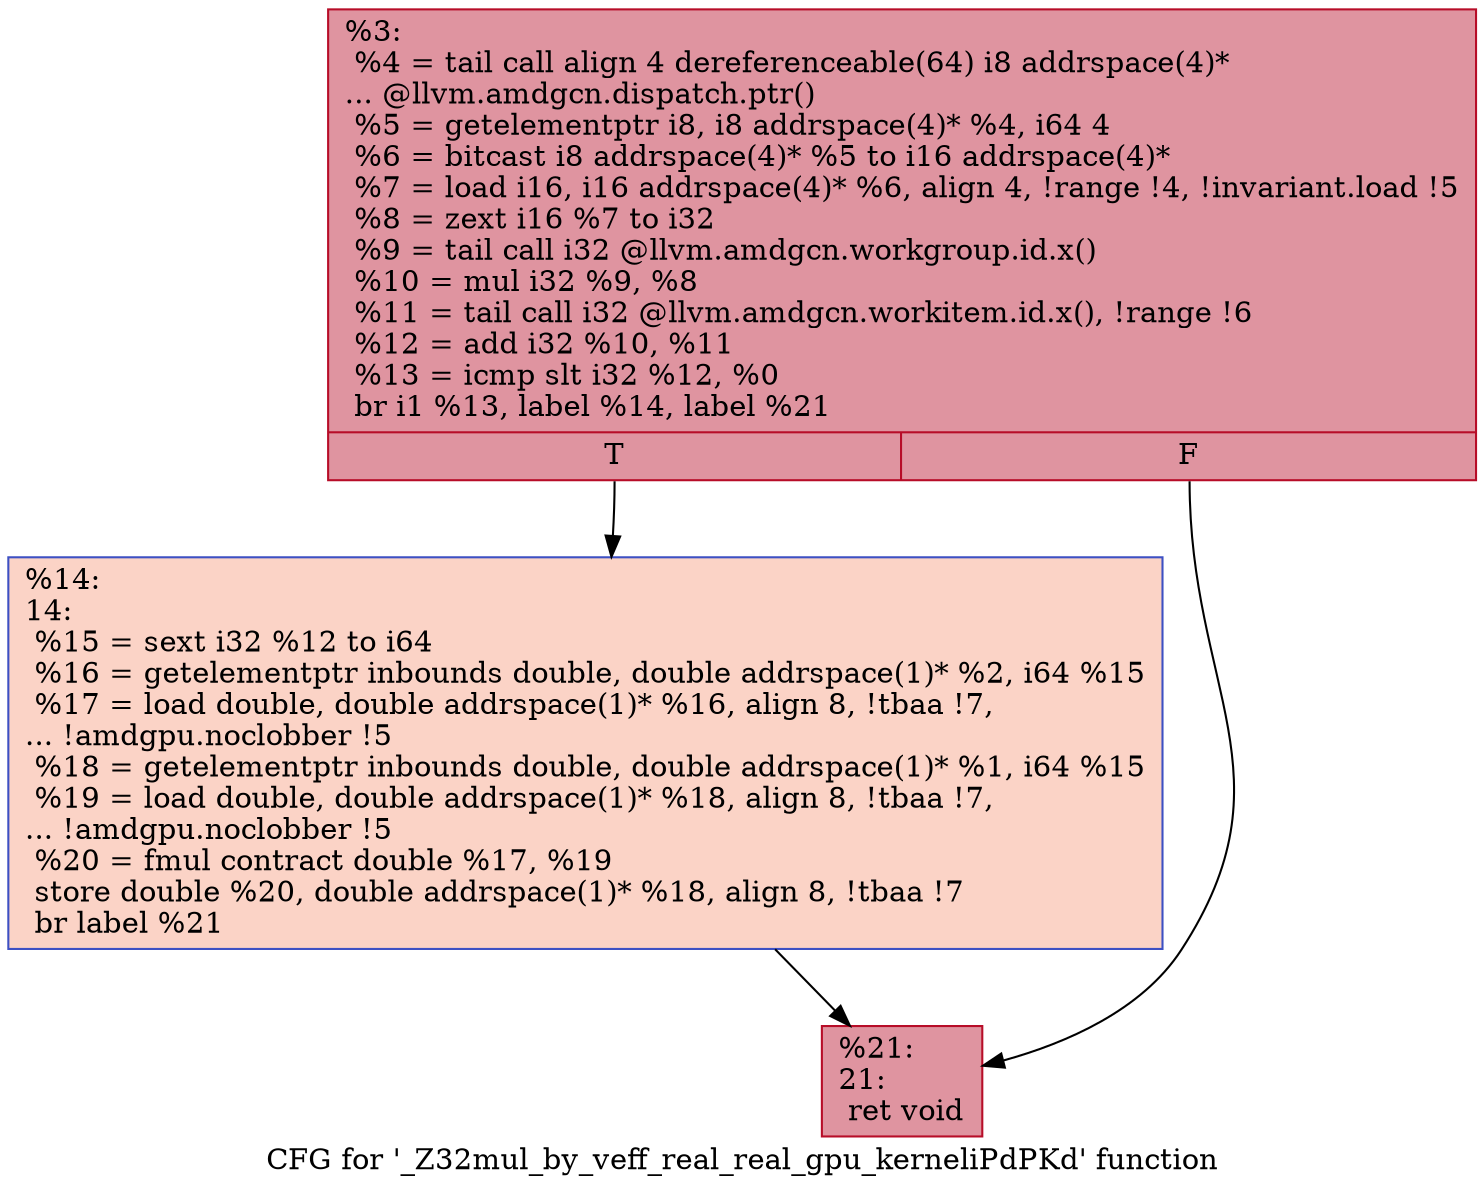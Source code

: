 digraph "CFG for '_Z32mul_by_veff_real_real_gpu_kerneliPdPKd' function" {
	label="CFG for '_Z32mul_by_veff_real_real_gpu_kerneliPdPKd' function";

	Node0x5fd1090 [shape=record,color="#b70d28ff", style=filled, fillcolor="#b70d2870",label="{%3:\l  %4 = tail call align 4 dereferenceable(64) i8 addrspace(4)*\l... @llvm.amdgcn.dispatch.ptr()\l  %5 = getelementptr i8, i8 addrspace(4)* %4, i64 4\l  %6 = bitcast i8 addrspace(4)* %5 to i16 addrspace(4)*\l  %7 = load i16, i16 addrspace(4)* %6, align 4, !range !4, !invariant.load !5\l  %8 = zext i16 %7 to i32\l  %9 = tail call i32 @llvm.amdgcn.workgroup.id.x()\l  %10 = mul i32 %9, %8\l  %11 = tail call i32 @llvm.amdgcn.workitem.id.x(), !range !6\l  %12 = add i32 %10, %11\l  %13 = icmp slt i32 %12, %0\l  br i1 %13, label %14, label %21\l|{<s0>T|<s1>F}}"];
	Node0x5fd1090:s0 -> Node0x5fd2fd0;
	Node0x5fd1090:s1 -> Node0x5fd3060;
	Node0x5fd2fd0 [shape=record,color="#3d50c3ff", style=filled, fillcolor="#f59c7d70",label="{%14:\l14:                                               \l  %15 = sext i32 %12 to i64\l  %16 = getelementptr inbounds double, double addrspace(1)* %2, i64 %15\l  %17 = load double, double addrspace(1)* %16, align 8, !tbaa !7,\l... !amdgpu.noclobber !5\l  %18 = getelementptr inbounds double, double addrspace(1)* %1, i64 %15\l  %19 = load double, double addrspace(1)* %18, align 8, !tbaa !7,\l... !amdgpu.noclobber !5\l  %20 = fmul contract double %17, %19\l  store double %20, double addrspace(1)* %18, align 8, !tbaa !7\l  br label %21\l}"];
	Node0x5fd2fd0 -> Node0x5fd3060;
	Node0x5fd3060 [shape=record,color="#b70d28ff", style=filled, fillcolor="#b70d2870",label="{%21:\l21:                                               \l  ret void\l}"];
}
